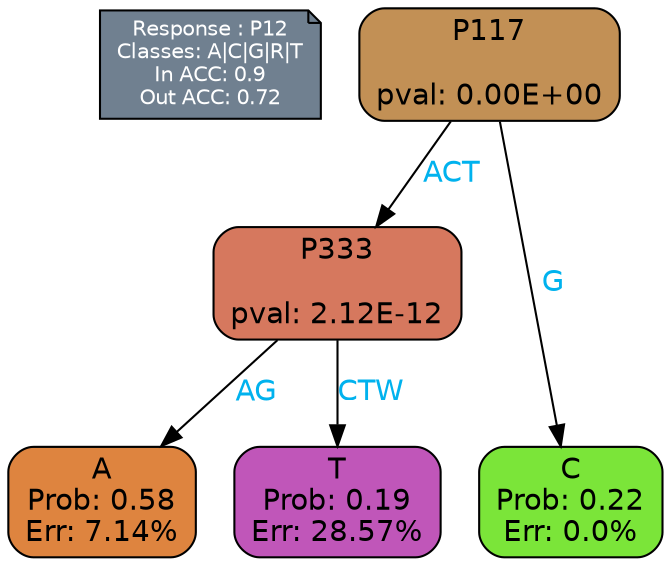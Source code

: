 digraph Tree {
node [shape=box, style="filled, rounded", color="black", fontname=helvetica] ;
graph [ranksep=equally, splines=polylines, bgcolor=transparent, dpi=600] ;
edge [fontname=helvetica] ;
LEGEND [label="Response : P12
Classes: A|C|G|R|T
In ACC: 0.9
Out ACC: 0.72
",shape=note,align=left,style=filled,fillcolor="slategray",fontcolor="white",fontsize=10];1 [label="P117

pval: 0.00E+00", fillcolor="#c29055"] ;
2 [label="P333

pval: 2.12E-12", fillcolor="#d6785e"] ;
3 [label="A
Prob: 0.58
Err: 7.14%", fillcolor="#de843f"] ;
4 [label="T
Prob: 0.19
Err: 28.57%", fillcolor="#c056b9"] ;
5 [label="C
Prob: 0.22
Err: 0.0%", fillcolor="#7be539"] ;
1 -> 2 [label="ACT",fontcolor=deepskyblue2] ;
1 -> 5 [label="G",fontcolor=deepskyblue2] ;
2 -> 3 [label="AG",fontcolor=deepskyblue2] ;
2 -> 4 [label="CTW",fontcolor=deepskyblue2] ;
{rank = same; 3;4;5;}{rank = same; LEGEND;1;}}